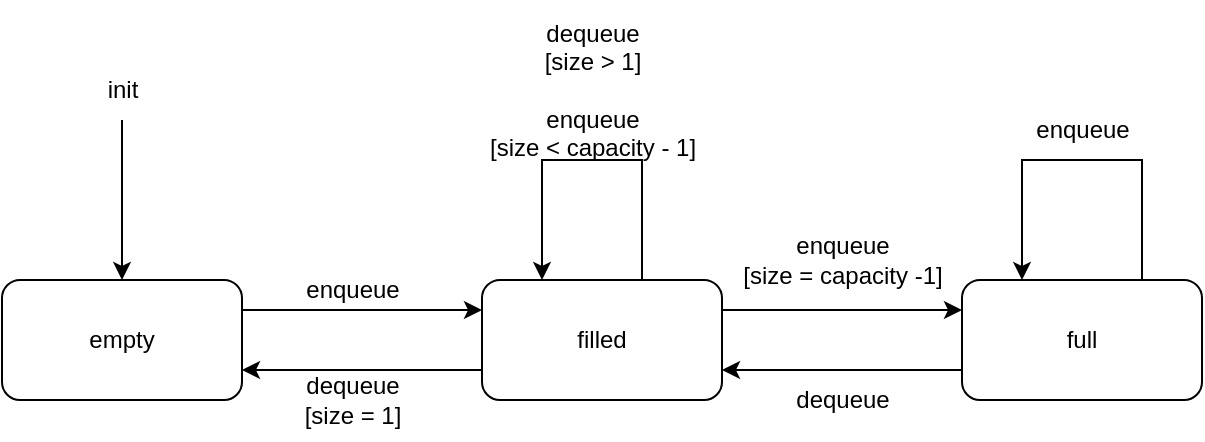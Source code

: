 <mxfile version="21.1.1" type="device">
  <diagram name="Page-1" id="XTqGeUsufdwXZ2VVG0b4">
    <mxGraphModel dx="474" dy="720" grid="1" gridSize="10" guides="1" tooltips="1" connect="1" arrows="1" fold="1" page="1" pageScale="1" pageWidth="850" pageHeight="1100" math="0" shadow="0">
      <root>
        <mxCell id="0" />
        <mxCell id="1" parent="0" />
        <mxCell id="j0p45LcPTZqPPM3QsHyj-15" style="edgeStyle=orthogonalEdgeStyle;rounded=0;orthogonalLoop=1;jettySize=auto;html=1;entryX=0;entryY=0.25;entryDx=0;entryDy=0;" parent="1" source="j0p45LcPTZqPPM3QsHyj-1" target="j0p45LcPTZqPPM3QsHyj-3" edge="1">
          <mxGeometry relative="1" as="geometry">
            <Array as="points">
              <mxPoint x="160" y="255" />
              <mxPoint x="160" y="255" />
            </Array>
          </mxGeometry>
        </mxCell>
        <mxCell id="j0p45LcPTZqPPM3QsHyj-1" value="empty" style="rounded=1;whiteSpace=wrap;html=1;" parent="1" vertex="1">
          <mxGeometry y="240" width="120" height="60" as="geometry" />
        </mxCell>
        <mxCell id="j0p45LcPTZqPPM3QsHyj-16" style="edgeStyle=orthogonalEdgeStyle;rounded=0;orthogonalLoop=1;jettySize=auto;html=1;entryX=1;entryY=0.75;entryDx=0;entryDy=0;" parent="1" source="j0p45LcPTZqPPM3QsHyj-3" target="j0p45LcPTZqPPM3QsHyj-1" edge="1">
          <mxGeometry relative="1" as="geometry">
            <Array as="points">
              <mxPoint x="220" y="285" />
              <mxPoint x="220" y="285" />
            </Array>
          </mxGeometry>
        </mxCell>
        <mxCell id="j0p45LcPTZqPPM3QsHyj-19" style="edgeStyle=orthogonalEdgeStyle;rounded=0;orthogonalLoop=1;jettySize=auto;html=1;entryX=0.25;entryY=0;entryDx=0;entryDy=0;" parent="1" source="j0p45LcPTZqPPM3QsHyj-3" target="j0p45LcPTZqPPM3QsHyj-3" edge="1">
          <mxGeometry relative="1" as="geometry">
            <mxPoint x="260" y="150" as="targetPoint" />
            <Array as="points">
              <mxPoint x="320" y="180" />
              <mxPoint x="270" y="180" />
            </Array>
          </mxGeometry>
        </mxCell>
        <mxCell id="j0p45LcPTZqPPM3QsHyj-21" style="edgeStyle=orthogonalEdgeStyle;rounded=0;orthogonalLoop=1;jettySize=auto;html=1;entryX=0;entryY=0.25;entryDx=0;entryDy=0;" parent="1" source="j0p45LcPTZqPPM3QsHyj-3" target="j0p45LcPTZqPPM3QsHyj-4" edge="1">
          <mxGeometry relative="1" as="geometry">
            <Array as="points">
              <mxPoint x="400" y="255" />
              <mxPoint x="400" y="255" />
            </Array>
          </mxGeometry>
        </mxCell>
        <mxCell id="j0p45LcPTZqPPM3QsHyj-3" value="filled" style="rounded=1;whiteSpace=wrap;html=1;" parent="1" vertex="1">
          <mxGeometry x="240" y="240" width="120" height="60" as="geometry" />
        </mxCell>
        <mxCell id="j0p45LcPTZqPPM3QsHyj-23" style="edgeStyle=orthogonalEdgeStyle;rounded=0;orthogonalLoop=1;jettySize=auto;html=1;entryX=1;entryY=0.75;entryDx=0;entryDy=0;" parent="1" source="j0p45LcPTZqPPM3QsHyj-4" target="j0p45LcPTZqPPM3QsHyj-3" edge="1">
          <mxGeometry relative="1" as="geometry">
            <Array as="points">
              <mxPoint x="460" y="285" />
              <mxPoint x="460" y="285" />
            </Array>
          </mxGeometry>
        </mxCell>
        <mxCell id="WIsmNGodGTIfDtEzCB5h-5" style="edgeStyle=orthogonalEdgeStyle;rounded=0;orthogonalLoop=1;jettySize=auto;html=1;exitX=0.75;exitY=1;exitDx=0;exitDy=0;entryX=0.25;entryY=0;entryDx=0;entryDy=0;" edge="1" parent="1" source="j0p45LcPTZqPPM3QsHyj-4" target="j0p45LcPTZqPPM3QsHyj-4">
          <mxGeometry relative="1" as="geometry">
            <mxPoint x="510" y="230" as="targetPoint" />
            <Array as="points">
              <mxPoint x="570" y="180" />
              <mxPoint x="510" y="180" />
            </Array>
          </mxGeometry>
        </mxCell>
        <mxCell id="j0p45LcPTZqPPM3QsHyj-4" value="full" style="rounded=1;whiteSpace=wrap;html=1;" parent="1" vertex="1">
          <mxGeometry x="480" y="240" width="120" height="60" as="geometry" />
        </mxCell>
        <mxCell id="j0p45LcPTZqPPM3QsHyj-8" style="edgeStyle=orthogonalEdgeStyle;rounded=0;orthogonalLoop=1;jettySize=auto;html=1;entryX=0.5;entryY=0;entryDx=0;entryDy=0;" parent="1" source="j0p45LcPTZqPPM3QsHyj-7" target="j0p45LcPTZqPPM3QsHyj-1" edge="1">
          <mxGeometry relative="1" as="geometry" />
        </mxCell>
        <mxCell id="j0p45LcPTZqPPM3QsHyj-7" value="init" style="text;html=1;align=center;verticalAlign=middle;resizable=0;points=[];autosize=1;strokeColor=none;fillColor=none;" parent="1" vertex="1">
          <mxGeometry x="40" y="130" width="40" height="30" as="geometry" />
        </mxCell>
        <mxCell id="j0p45LcPTZqPPM3QsHyj-17" value="enqueue" style="text;html=1;align=center;verticalAlign=middle;resizable=0;points=[];autosize=1;strokeColor=none;fillColor=none;" parent="1" vertex="1">
          <mxGeometry x="140" y="230" width="70" height="30" as="geometry" />
        </mxCell>
        <mxCell id="j0p45LcPTZqPPM3QsHyj-18" value="&lt;div&gt;dequeue&lt;/div&gt;[size = 1]" style="text;html=1;align=center;verticalAlign=middle;resizable=0;points=[];autosize=1;strokeColor=none;fillColor=none;" parent="1" vertex="1">
          <mxGeometry x="140" y="280" width="70" height="40" as="geometry" />
        </mxCell>
        <mxCell id="j0p45LcPTZqPPM3QsHyj-20" value="&lt;div&gt;dequeue&lt;/div&gt;&lt;div&gt;[size &amp;gt; 1]&lt;br&gt;&lt;/div&gt;&lt;div&gt;&lt;br&gt;&lt;/div&gt;&lt;div&gt;enqueue&lt;/div&gt;&lt;div&gt;[size &amp;lt; capacity - 1]&lt;br&gt;&lt;/div&gt;" style="text;html=1;align=center;verticalAlign=middle;resizable=0;points=[];autosize=1;strokeColor=none;fillColor=none;" parent="1" vertex="1">
          <mxGeometry x="230" y="100" width="130" height="90" as="geometry" />
        </mxCell>
        <mxCell id="j0p45LcPTZqPPM3QsHyj-22" value="&lt;div&gt;enqueue&lt;/div&gt;&lt;div&gt;[size = capacity -1]&lt;br&gt;&lt;/div&gt;" style="text;html=1;align=center;verticalAlign=middle;resizable=0;points=[];autosize=1;strokeColor=none;fillColor=none;" parent="1" vertex="1">
          <mxGeometry x="360" y="210" width="120" height="40" as="geometry" />
        </mxCell>
        <mxCell id="j0p45LcPTZqPPM3QsHyj-24" value="dequeue" style="text;html=1;align=center;verticalAlign=middle;resizable=0;points=[];autosize=1;strokeColor=none;fillColor=none;" parent="1" vertex="1">
          <mxGeometry x="385" y="285" width="70" height="30" as="geometry" />
        </mxCell>
        <mxCell id="WIsmNGodGTIfDtEzCB5h-6" value="enqueue" style="text;html=1;align=center;verticalAlign=middle;resizable=0;points=[];autosize=1;strokeColor=none;fillColor=none;" vertex="1" parent="1">
          <mxGeometry x="505" y="150" width="70" height="30" as="geometry" />
        </mxCell>
      </root>
    </mxGraphModel>
  </diagram>
</mxfile>
